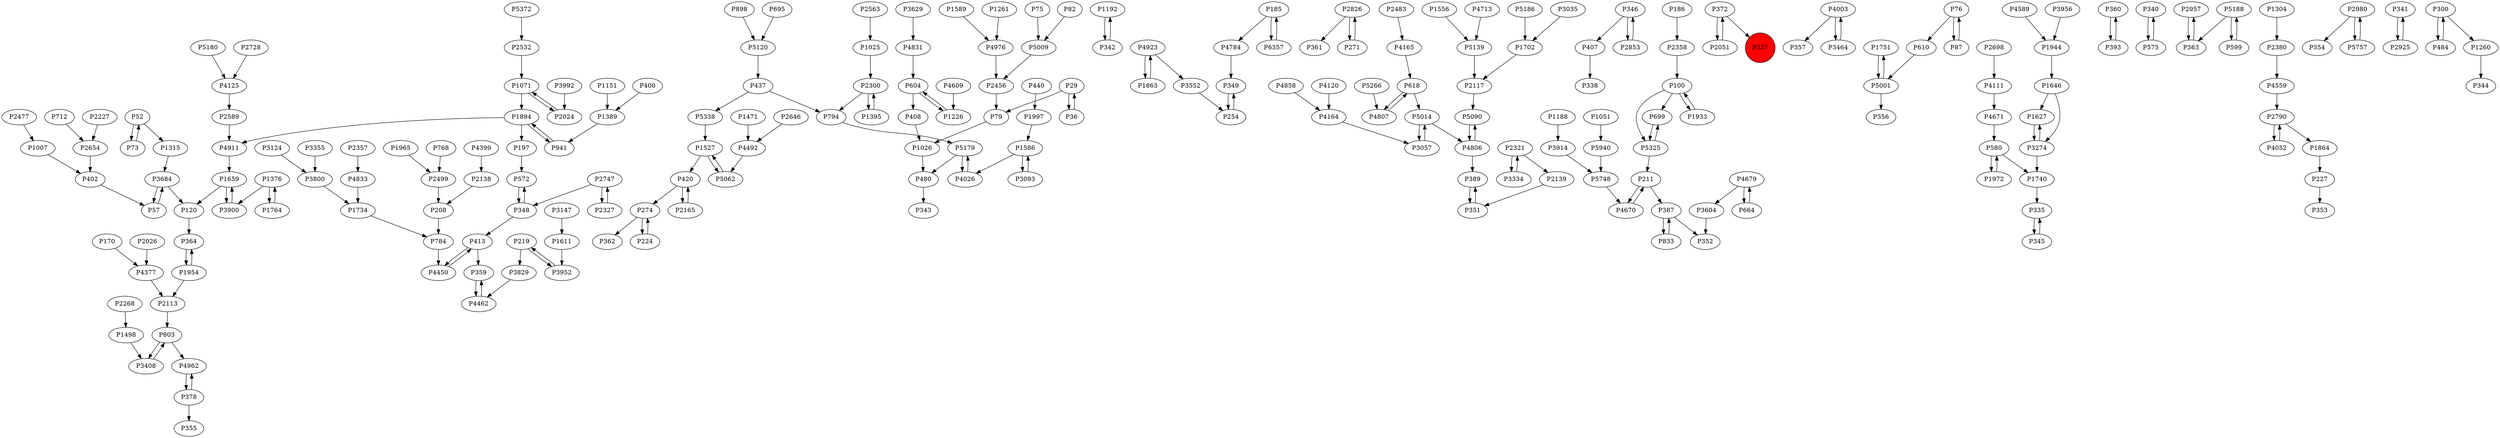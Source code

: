 digraph {
	P1071 -> P1894
	P82 -> P5009
	P2026 -> P4377
	P1192 -> P342
	P4784 -> P349
	P2826 -> P361
	P1498 -> P3408
	P1997 -> P1586
	P208 -> P784
	P3035 -> P1702
	P407 -> P338
	P100 -> P699
	P2563 -> P1025
	P372 -> P2051
	P3552 -> P254
	P4003 -> P357
	P1751 -> P5001
	P1646 -> P1627
	P1863 -> P4923
	P76 -> P610
	P437 -> P5338
	P794 -> P5179
	P360 -> P393
	P768 -> P2499
	P100 -> P1933
	P3604 -> P352
	P348 -> P572
	P2358 -> P100
	P3057 -> P5014
	P4962 -> P378
	P784 -> P4450
	P75 -> P5009
	P572 -> P348
	P1586 -> P4026
	P1764 -> P1376
	P898 -> P5120
	P1954 -> P2113
	P120 -> P364
	P4911 -> P1659
	P2728 -> P4125
	P2138 -> P208
	P695 -> P5120
	P2826 -> P271
	P604 -> P408
	P335 -> P345
	P340 -> P575
	P3992 -> P2024
	P2957 -> P363
	P2646 -> P4492
	P400 -> P1389
	P2499 -> P208
	P274 -> P362
	P5179 -> P480
	P580 -> P1740
	P2327 -> P2747
	P387 -> P352
	P3408 -> P803
	P2300 -> P794
	P1646 -> P3274
	P170 -> P4377
	P1007 -> P402
	P4679 -> P3604
	P346 -> P407
	P604 -> P1226
	P4559 -> P2790
	P185 -> P4784
	P52 -> P73
	P2532 -> P1071
	P3684 -> P120
	P224 -> P274
	P359 -> P4462
	P36 -> P29
	P618 -> P5014
	P2117 -> P5090
	P5014 -> P3057
	P3147 -> P1611
	P348 -> P413
	P5001 -> P1751
	P5188 -> P363
	P4923 -> P1863
	P1261 -> P4976
	P4164 -> P3057
	P1026 -> P480
	P833 -> P387
	P349 -> P254
	P5180 -> P4125
	P2139 -> P351
	P2747 -> P2327
	P1944 -> P1646
	P227 -> P353
	P1659 -> P3900
	P185 -> P6357
	P1894 -> P4911
	P2980 -> P354
	P346 -> P2853
	P437 -> P794
	P1740 -> P335
	P4806 -> P5090
	P387 -> P833
	P5009 -> P2456
	P3800 -> P1734
	P2698 -> P4111
	P2227 -> P2654
	P197 -> P572
	P3900 -> P1659
	P5372 -> P2532
	P1954 -> P364
	P599 -> P5188
	P4976 -> P2456
	P5062 -> P1527
	P4052 -> P2790
	P2051 -> P372
	P52 -> P1315
	P4377 -> P2113
	P1151 -> P1389
	P4831 -> P604
	P364 -> P1954
	P5325 -> P699
	P73 -> P52
	P1071 -> P2024
	P2477 -> P1007
	P342 -> P1192
	P1376 -> P1764
	P4111 -> P4671
	P4671 -> P580
	P699 -> P5325
	P2980 -> P5757
	P3952 -> P219
	P803 -> P3408
	P3629 -> P4831
	P79 -> P1026
	P1589 -> P4976
	P3124 -> P3800
	P341 -> P2925
	P100 -> P5325
	P3914 -> P5748
	P2321 -> P3334
	P5338 -> P1527
	P1315 -> P3684
	P4026 -> P5179
	P3464 -> P4003
	P300 -> P484
	P4492 -> P5062
	P3355 -> P3800
	P378 -> P4962
	P420 -> P274
	P4462 -> P359
	P420 -> P2165
	P1527 -> P420
	P3093 -> P1586
	P1611 -> P3952
	P803 -> P4962
	P254 -> P349
	P2790 -> P1864
	P87 -> P76
	P2024 -> P1071
	P480 -> P343
	P345 -> P335
	P1025 -> P2300
	P1627 -> P3274
	P618 -> P4807
	P484 -> P300
	P2268 -> P1498
	P2483 -> P4165
	P1260 -> P344
	P1933 -> P100
	P1894 -> P941
	P5090 -> P4806
	P4833 -> P1734
	P1471 -> P4492
	P393 -> P360
	P941 -> P1894
	P580 -> P1972
	P363 -> P2957
	P271 -> P2826
	P440 -> P1997
	P4923 -> P3552
	P76 -> P87
	P712 -> P2654
	P2790 -> P4052
	P1051 -> P5940
	P402 -> P57
	P4125 -> P2589
	P4807 -> P618
	P4003 -> P3464
	P4589 -> P1944
	P274 -> P224
	P4399 -> P2138
	P3274 -> P1740
	P2654 -> P402
	P389 -> P351
	P1226 -> P604
	P1527 -> P5062
	P5748 -> P4670
	P2853 -> P346
	P413 -> P359
	P5188 -> P599
	P1972 -> P580
	P1864 -> P227
	P5001 -> P356
	P1659 -> P120
	P29 -> P36
	P1965 -> P2499
	P300 -> P1260
	P3274 -> P1627
	P2113 -> P803
	P2380 -> P4559
	P5757 -> P2980
	P1389 -> P941
	P4713 -> P5139
	P1188 -> P3914
	P4120 -> P4164
	P2300 -> P1395
	P4858 -> P4164
	P6357 -> P185
	P1894 -> P197
	P1304 -> P2380
	P29 -> P79
	P1586 -> P3093
	P413 -> P4450
	P5266 -> P4807
	P3829 -> P4462
	P4670 -> P211
	P57 -> P3684
	P575 -> P340
	P1556 -> P5139
	P4165 -> P618
	P5186 -> P1702
	P2456 -> P79
	P5120 -> P437
	P2165 -> P420
	P3684 -> P57
	P610 -> P5001
	P4679 -> P664
	P664 -> P4679
	P351 -> P389
	P5139 -> P2117
	P1376 -> P3900
	P378 -> P355
	P4450 -> P413
	P4806 -> P389
	P5179 -> P4026
	P2925 -> P341
	P408 -> P1026
	P372 -> P337
	P2747 -> P348
	P219 -> P3952
	P4609 -> P1226
	P219 -> P3829
	P186 -> P2358
	P3334 -> P2321
	P5325 -> P211
	P3956 -> P1944
	P1702 -> P2117
	P2357 -> P4833
	P211 -> P4670
	P1734 -> P784
	P5014 -> P4806
	P5940 -> P5748
	P211 -> P387
	P1395 -> P2300
	P2589 -> P4911
	P2321 -> P2139
	P337 [shape=circle]
	P337 [style=filled]
	P337 [fillcolor=red]
}